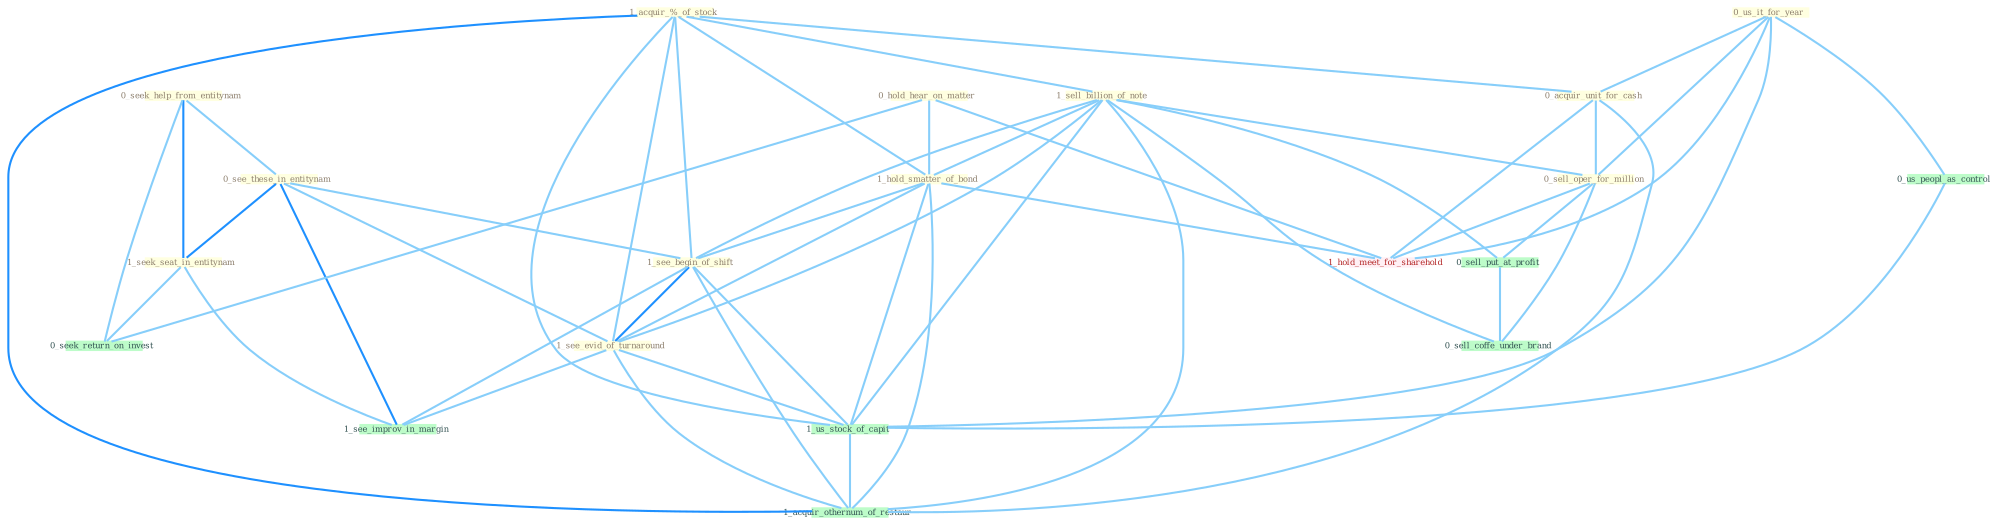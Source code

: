 Graph G{ 
    node
    [shape=polygon,style=filled,width=.5,height=.06,color="#BDFCC9",fixedsize=true,fontsize=4,
    fontcolor="#2f4f4f"];
    {node
    [color="#ffffe0", fontcolor="#8b7d6b"] "0_seek_help_from_entitynam " "0_us_it_for_year " "1_acquir_%_of_stock " "0_see_these_in_entitynam " "0_hold_hear_on_matter " "1_sell_billion_of_note " "0_acquir_unit_for_cash " "1_seek_seat_in_entitynam " "1_hold_smatter_of_bond " "1_see_begin_of_shift " "0_sell_oper_for_million " "1_see_evid_of_turnaround "}
{node [color="#fff0f5", fontcolor="#b22222"] "1_hold_meet_for_sharehold "}
edge [color="#B0E2FF"];

	"0_seek_help_from_entitynam " -- "0_see_these_in_entitynam " [w="1", color="#87cefa" ];
	"0_seek_help_from_entitynam " -- "1_seek_seat_in_entitynam " [w="2", color="#1e90ff" , len=0.8];
	"0_seek_help_from_entitynam " -- "0_seek_return_on_invest " [w="1", color="#87cefa" ];
	"0_us_it_for_year " -- "0_acquir_unit_for_cash " [w="1", color="#87cefa" ];
	"0_us_it_for_year " -- "0_sell_oper_for_million " [w="1", color="#87cefa" ];
	"0_us_it_for_year " -- "0_us_peopl_as_control " [w="1", color="#87cefa" ];
	"0_us_it_for_year " -- "1_us_stock_of_capit " [w="1", color="#87cefa" ];
	"0_us_it_for_year " -- "1_hold_meet_for_sharehold " [w="1", color="#87cefa" ];
	"1_acquir_%_of_stock " -- "1_sell_billion_of_note " [w="1", color="#87cefa" ];
	"1_acquir_%_of_stock " -- "0_acquir_unit_for_cash " [w="1", color="#87cefa" ];
	"1_acquir_%_of_stock " -- "1_hold_smatter_of_bond " [w="1", color="#87cefa" ];
	"1_acquir_%_of_stock " -- "1_see_begin_of_shift " [w="1", color="#87cefa" ];
	"1_acquir_%_of_stock " -- "1_see_evid_of_turnaround " [w="1", color="#87cefa" ];
	"1_acquir_%_of_stock " -- "1_us_stock_of_capit " [w="1", color="#87cefa" ];
	"1_acquir_%_of_stock " -- "1_acquir_othernum_of_restaur " [w="2", color="#1e90ff" , len=0.8];
	"0_see_these_in_entitynam " -- "1_seek_seat_in_entitynam " [w="2", color="#1e90ff" , len=0.8];
	"0_see_these_in_entitynam " -- "1_see_begin_of_shift " [w="1", color="#87cefa" ];
	"0_see_these_in_entitynam " -- "1_see_evid_of_turnaround " [w="1", color="#87cefa" ];
	"0_see_these_in_entitynam " -- "1_see_improv_in_margin " [w="2", color="#1e90ff" , len=0.8];
	"0_hold_hear_on_matter " -- "1_hold_smatter_of_bond " [w="1", color="#87cefa" ];
	"0_hold_hear_on_matter " -- "0_seek_return_on_invest " [w="1", color="#87cefa" ];
	"0_hold_hear_on_matter " -- "1_hold_meet_for_sharehold " [w="1", color="#87cefa" ];
	"1_sell_billion_of_note " -- "1_hold_smatter_of_bond " [w="1", color="#87cefa" ];
	"1_sell_billion_of_note " -- "1_see_begin_of_shift " [w="1", color="#87cefa" ];
	"1_sell_billion_of_note " -- "0_sell_oper_for_million " [w="1", color="#87cefa" ];
	"1_sell_billion_of_note " -- "1_see_evid_of_turnaround " [w="1", color="#87cefa" ];
	"1_sell_billion_of_note " -- "0_sell_put_at_profit " [w="1", color="#87cefa" ];
	"1_sell_billion_of_note " -- "1_us_stock_of_capit " [w="1", color="#87cefa" ];
	"1_sell_billion_of_note " -- "0_sell_coffe_under_brand " [w="1", color="#87cefa" ];
	"1_sell_billion_of_note " -- "1_acquir_othernum_of_restaur " [w="1", color="#87cefa" ];
	"0_acquir_unit_for_cash " -- "0_sell_oper_for_million " [w="1", color="#87cefa" ];
	"0_acquir_unit_for_cash " -- "1_hold_meet_for_sharehold " [w="1", color="#87cefa" ];
	"0_acquir_unit_for_cash " -- "1_acquir_othernum_of_restaur " [w="1", color="#87cefa" ];
	"1_seek_seat_in_entitynam " -- "0_seek_return_on_invest " [w="1", color="#87cefa" ];
	"1_seek_seat_in_entitynam " -- "1_see_improv_in_margin " [w="1", color="#87cefa" ];
	"1_hold_smatter_of_bond " -- "1_see_begin_of_shift " [w="1", color="#87cefa" ];
	"1_hold_smatter_of_bond " -- "1_see_evid_of_turnaround " [w="1", color="#87cefa" ];
	"1_hold_smatter_of_bond " -- "1_us_stock_of_capit " [w="1", color="#87cefa" ];
	"1_hold_smatter_of_bond " -- "1_hold_meet_for_sharehold " [w="1", color="#87cefa" ];
	"1_hold_smatter_of_bond " -- "1_acquir_othernum_of_restaur " [w="1", color="#87cefa" ];
	"1_see_begin_of_shift " -- "1_see_evid_of_turnaround " [w="2", color="#1e90ff" , len=0.8];
	"1_see_begin_of_shift " -- "1_us_stock_of_capit " [w="1", color="#87cefa" ];
	"1_see_begin_of_shift " -- "1_see_improv_in_margin " [w="1", color="#87cefa" ];
	"1_see_begin_of_shift " -- "1_acquir_othernum_of_restaur " [w="1", color="#87cefa" ];
	"0_sell_oper_for_million " -- "0_sell_put_at_profit " [w="1", color="#87cefa" ];
	"0_sell_oper_for_million " -- "0_sell_coffe_under_brand " [w="1", color="#87cefa" ];
	"0_sell_oper_for_million " -- "1_hold_meet_for_sharehold " [w="1", color="#87cefa" ];
	"1_see_evid_of_turnaround " -- "1_us_stock_of_capit " [w="1", color="#87cefa" ];
	"1_see_evid_of_turnaround " -- "1_see_improv_in_margin " [w="1", color="#87cefa" ];
	"1_see_evid_of_turnaround " -- "1_acquir_othernum_of_restaur " [w="1", color="#87cefa" ];
	"0_us_peopl_as_control " -- "1_us_stock_of_capit " [w="1", color="#87cefa" ];
	"0_sell_put_at_profit " -- "0_sell_coffe_under_brand " [w="1", color="#87cefa" ];
	"1_us_stock_of_capit " -- "1_acquir_othernum_of_restaur " [w="1", color="#87cefa" ];
}